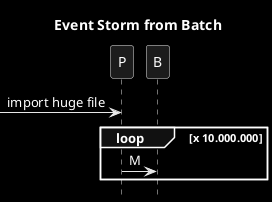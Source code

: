 @startuml
title Event Storm from Batch
hide footbox
skinparam monochrome reverse

->P:import huge file
loop x 10.000.000
P->B: M
end

@enduml

